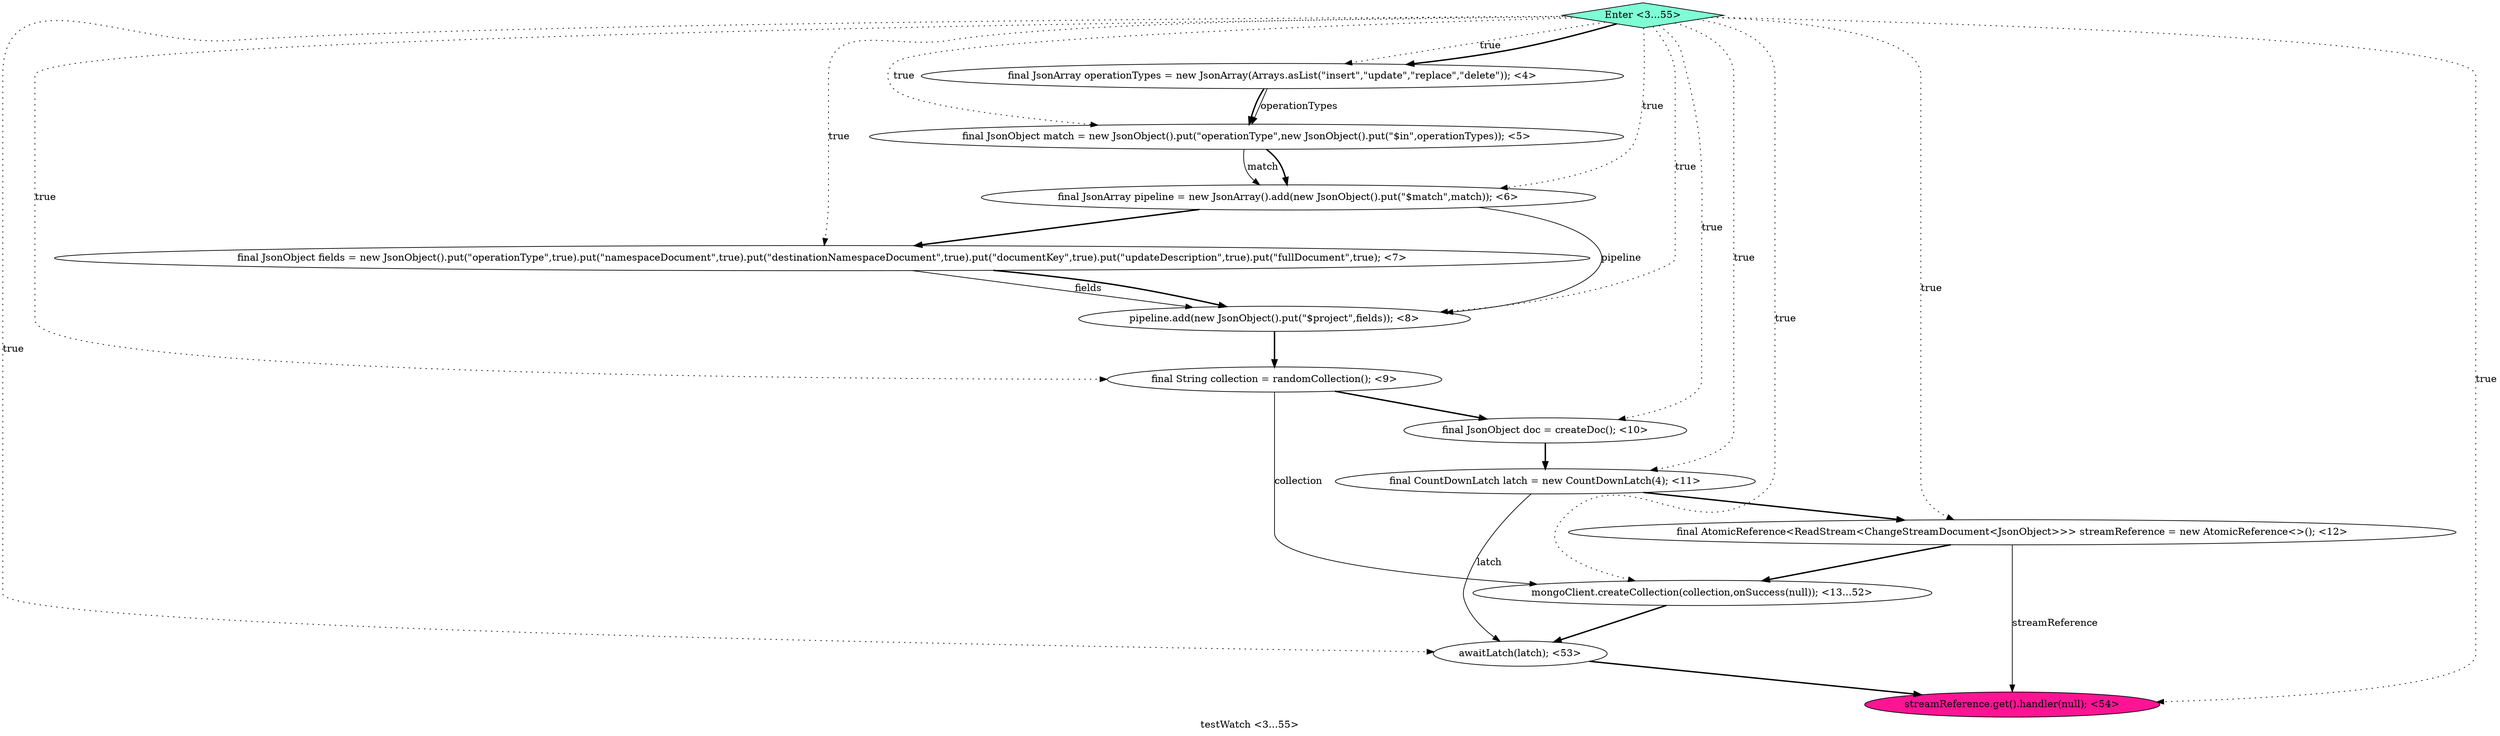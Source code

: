 digraph PDG {
label = "testWatch <3...55>";
0.2 [style = filled, label = "final JsonArray pipeline = new JsonArray().add(new JsonObject().put(\"$match\",match)); <6>", fillcolor = white, shape = ellipse];
0.1 [style = filled, label = "final JsonObject match = new JsonObject().put(\"operationType\",new JsonObject().put(\"$in\",operationTypes)); <5>", fillcolor = white, shape = ellipse];
0.7 [style = filled, label = "final CountDownLatch latch = new CountDownLatch(4); <11>", fillcolor = white, shape = ellipse];
0.5 [style = filled, label = "final String collection = randomCollection(); <9>", fillcolor = white, shape = ellipse];
0.11 [style = filled, label = "streamReference.get().handler(null); <54>", fillcolor = deeppink, shape = ellipse];
0.0 [style = filled, label = "final JsonArray operationTypes = new JsonArray(Arrays.asList(\"insert\",\"update\",\"replace\",\"delete\")); <4>", fillcolor = white, shape = ellipse];
0.8 [style = filled, label = "final AtomicReference<ReadStream<ChangeStreamDocument<JsonObject>>> streamReference = new AtomicReference<>(); <12>", fillcolor = white, shape = ellipse];
0.10 [style = filled, label = "awaitLatch(latch); <53>", fillcolor = white, shape = ellipse];
0.12 [style = filled, label = "Enter <3...55>", fillcolor = aquamarine, shape = diamond];
0.4 [style = filled, label = "pipeline.add(new JsonObject().put(\"$project\",fields)); <8>", fillcolor = white, shape = ellipse];
0.6 [style = filled, label = "final JsonObject doc = createDoc(); <10>", fillcolor = white, shape = ellipse];
0.9 [style = filled, label = "mongoClient.createCollection(collection,onSuccess(null)); <13...52>", fillcolor = white, shape = ellipse];
0.3 [style = filled, label = "final JsonObject fields = new JsonObject().put(\"operationType\",true).put(\"namespaceDocument\",true).put(\"destinationNamespaceDocument\",true).put(\"documentKey\",true).put(\"updateDescription\",true).put(\"fullDocument\",true); <7>", fillcolor = white, shape = ellipse];
0.0 -> 0.1 [style = solid, label="operationTypes"];
0.0 -> 0.1 [style = bold, label=""];
0.1 -> 0.2 [style = solid, label="match"];
0.1 -> 0.2 [style = bold, label=""];
0.2 -> 0.3 [style = bold, label=""];
0.2 -> 0.4 [style = solid, label="pipeline"];
0.3 -> 0.4 [style = solid, label="fields"];
0.3 -> 0.4 [style = bold, label=""];
0.4 -> 0.5 [style = bold, label=""];
0.5 -> 0.6 [style = bold, label=""];
0.5 -> 0.9 [style = solid, label="collection"];
0.6 -> 0.7 [style = bold, label=""];
0.7 -> 0.8 [style = bold, label=""];
0.7 -> 0.10 [style = solid, label="latch"];
0.8 -> 0.9 [style = bold, label=""];
0.8 -> 0.11 [style = solid, label="streamReference"];
0.9 -> 0.10 [style = bold, label=""];
0.10 -> 0.11 [style = bold, label=""];
0.12 -> 0.0 [style = dotted, label="true"];
0.12 -> 0.0 [style = bold, label=""];
0.12 -> 0.1 [style = dotted, label="true"];
0.12 -> 0.2 [style = dotted, label="true"];
0.12 -> 0.3 [style = dotted, label="true"];
0.12 -> 0.4 [style = dotted, label="true"];
0.12 -> 0.5 [style = dotted, label="true"];
0.12 -> 0.6 [style = dotted, label="true"];
0.12 -> 0.7 [style = dotted, label="true"];
0.12 -> 0.8 [style = dotted, label="true"];
0.12 -> 0.9 [style = dotted, label="true"];
0.12 -> 0.10 [style = dotted, label="true"];
0.12 -> 0.11 [style = dotted, label="true"];
}
